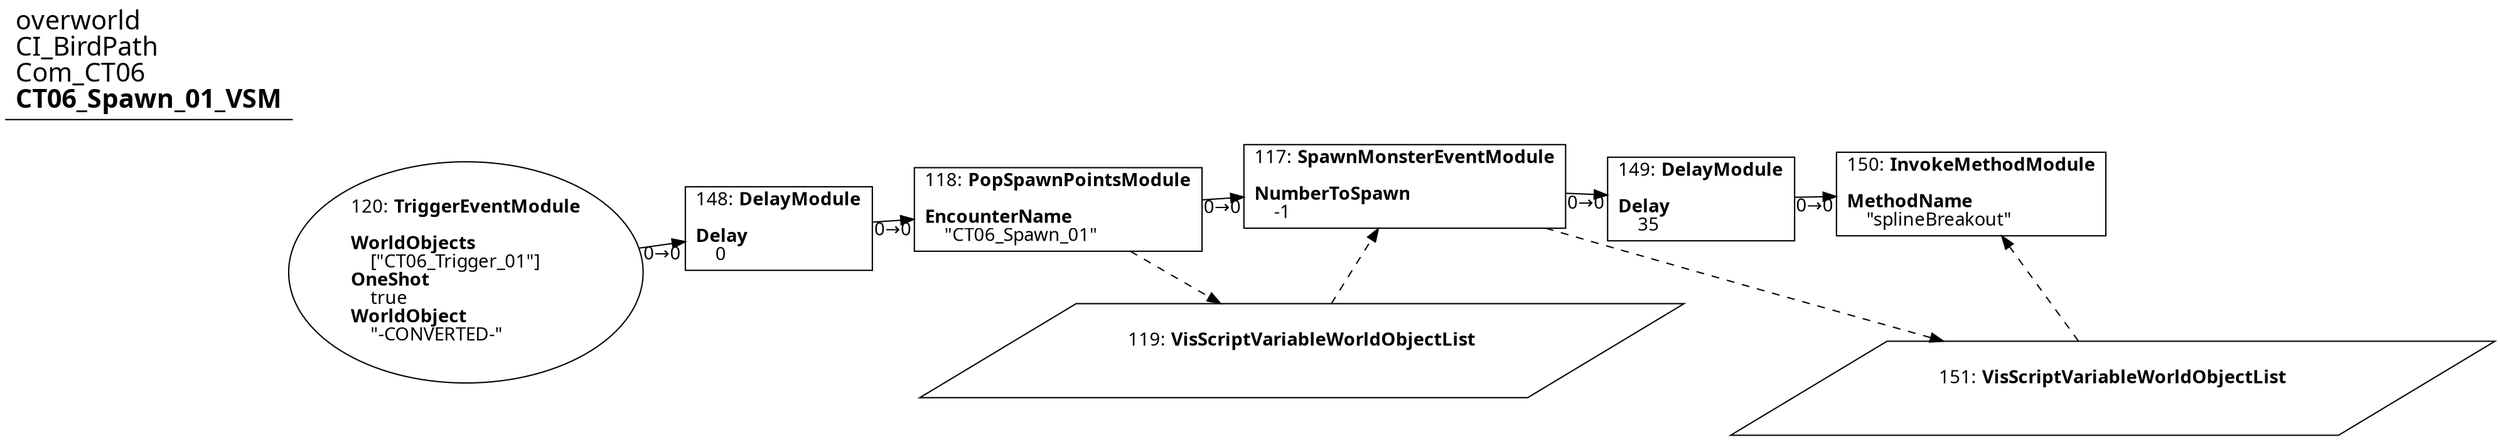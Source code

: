 digraph {
    layout = fdp;
    overlap = prism;
    sep = "+16";
    splines = spline;

    node [ shape = box ];

    graph [ fontname = "Segoe UI" ];
    node [ fontname = "Segoe UI" ];
    edge [ fontname = "Segoe UI" ];

    117 [ label = <117: <b>SpawnMonsterEventModule</b><br/><br/><b>NumberToSpawn</b><br align="left"/>    -1<br align="left"/>> ];
    117 [ pos = "0.47900003,-2.5660002!" ];
    117 -> 149 [ label = "0→0" ];
    119 -> 117 [ style = dashed ];
    117 -> 151 [ style = dashed ];

    118 [ label = <118: <b>PopSpawnPointsModule</b><br/><br/><b>EncounterName</b><br align="left"/>    &quot;CT06_Spawn_01&quot;<br align="left"/>> ];
    118 [ pos = "0.022000002,-2.5660002!" ];
    118 -> 117 [ label = "0→0" ];
    118 -> 119 [ style = dashed ];

    119 [ label = <119: <b>VisScriptVariableWorldObjectList</b><br/><br/>> ];
    119 [ shape = parallelogram ]
    119 [ pos = "0.27600002,-2.686!" ];

    120 [ label = <120: <b>TriggerEventModule</b><br/><br/><b>WorldObjects</b><br align="left"/>    [&quot;CT06_Trigger_01&quot;]<br align="left"/><b>OneShot</b><br align="left"/>    true<br align="left"/><b>WorldObject</b><br align="left"/>    &quot;-CONVERTED-&quot;<br align="left"/>> ];
    120 [ shape = oval ]
    120 [ pos = "-0.467,-2.5660002!" ];
    120 -> 148 [ label = "0→0" ];

    148 [ label = <148: <b>DelayModule</b><br/><br/><b>Delay</b><br align="left"/>    0<br align="left"/>> ];
    148 [ pos = "-0.16700001,-2.5660002!" ];
    148 -> 118 [ label = "0→0" ];

    149 [ label = <149: <b>DelayModule</b><br/><br/><b>Delay</b><br align="left"/>    35<br align="left"/>> ];
    149 [ pos = "0.79200006,-2.5670002!" ];
    149 -> 150 [ label = "0→0" ];

    150 [ label = <150: <b>InvokeMethodModule</b><br/><br/><b>MethodName</b><br align="left"/>    &quot;splineBreakout&quot;<br align="left"/>> ];
    150 [ pos = "0.97200006,-2.5660002!" ];
    151 -> 150 [ style = dashed ];

    151 [ label = <151: <b>VisScriptVariableWorldObjectList</b><br/><br/>> ];
    151 [ shape = parallelogram ]
    151 [ pos = "0.786,-2.779!" ];

    title [ pos = "-0.46800002,-2.565!" ];
    title [ shape = underline ];
    title [ label = <<font point-size="20">overworld<br align="left"/>CI_BirdPath<br align="left"/>Com_CT06<br align="left"/><b>CT06_Spawn_01_VSM</b><br align="left"/></font>> ];
}
